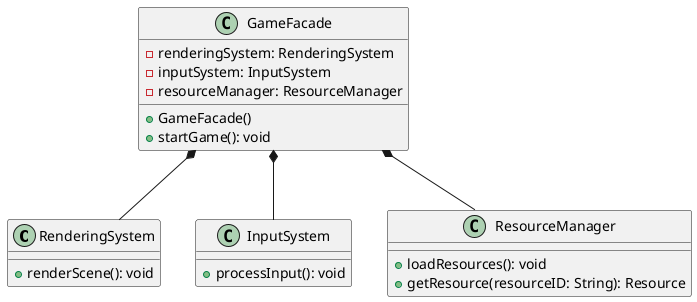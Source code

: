 @startuml
hide footbox

class RenderingSystem {
    +renderScene(): void
}

class InputSystem {
    +processInput(): void
}

class ResourceManager {
    +loadResources(): void
    +getResource(resourceID: String): Resource
}

class GameFacade {
    -renderingSystem: RenderingSystem
    -inputSystem: InputSystem
    -resourceManager: ResourceManager
    +GameFacade()
    +startGame(): void
}

GameFacade *-- RenderingSystem
GameFacade *-- InputSystem
GameFacade *-- ResourceManager

@enduml
